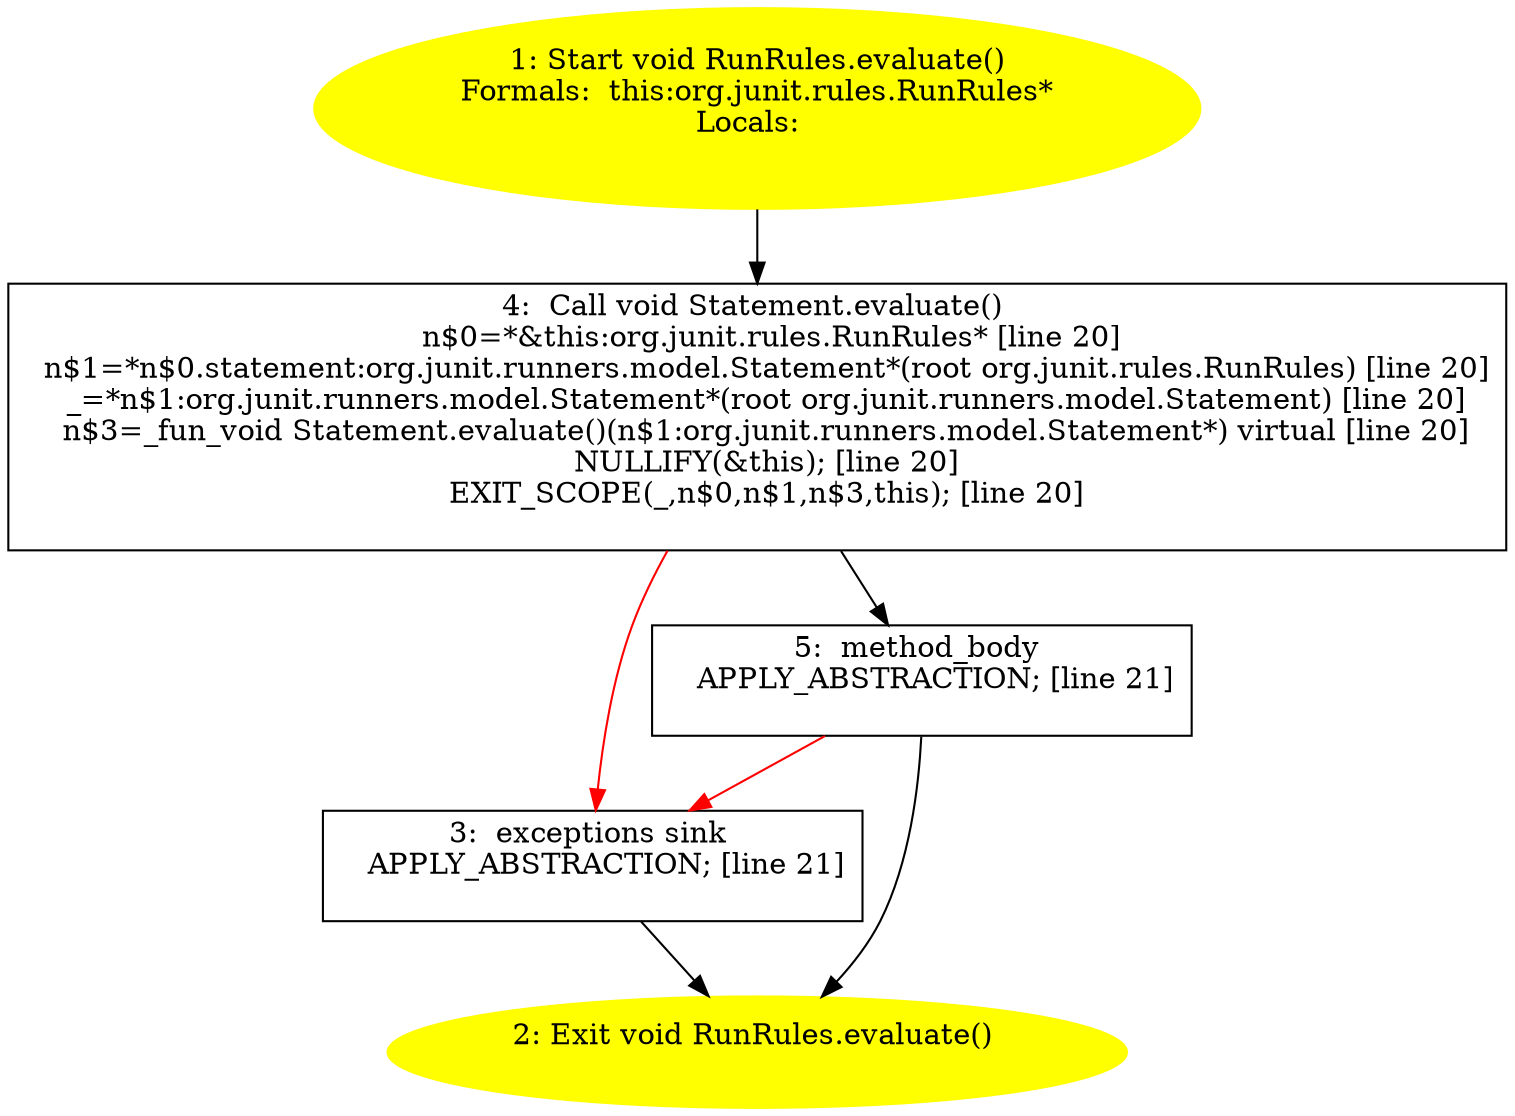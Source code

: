 /* @generated */
digraph cfg {
"org.junit.rules.RunRules.evaluate():void.fc15b31655c79833a9a3d0aa9173cc6e_1" [label="1: Start void RunRules.evaluate()\nFormals:  this:org.junit.rules.RunRules*\nLocals:  \n  " color=yellow style=filled]
	

	 "org.junit.rules.RunRules.evaluate():void.fc15b31655c79833a9a3d0aa9173cc6e_1" -> "org.junit.rules.RunRules.evaluate():void.fc15b31655c79833a9a3d0aa9173cc6e_4" ;
"org.junit.rules.RunRules.evaluate():void.fc15b31655c79833a9a3d0aa9173cc6e_2" [label="2: Exit void RunRules.evaluate() \n  " color=yellow style=filled]
	

"org.junit.rules.RunRules.evaluate():void.fc15b31655c79833a9a3d0aa9173cc6e_3" [label="3:  exceptions sink \n   APPLY_ABSTRACTION; [line 21]\n " shape="box"]
	

	 "org.junit.rules.RunRules.evaluate():void.fc15b31655c79833a9a3d0aa9173cc6e_3" -> "org.junit.rules.RunRules.evaluate():void.fc15b31655c79833a9a3d0aa9173cc6e_2" ;
"org.junit.rules.RunRules.evaluate():void.fc15b31655c79833a9a3d0aa9173cc6e_4" [label="4:  Call void Statement.evaluate() \n   n$0=*&this:org.junit.rules.RunRules* [line 20]\n  n$1=*n$0.statement:org.junit.runners.model.Statement*(root org.junit.rules.RunRules) [line 20]\n  _=*n$1:org.junit.runners.model.Statement*(root org.junit.runners.model.Statement) [line 20]\n  n$3=_fun_void Statement.evaluate()(n$1:org.junit.runners.model.Statement*) virtual [line 20]\n  NULLIFY(&this); [line 20]\n  EXIT_SCOPE(_,n$0,n$1,n$3,this); [line 20]\n " shape="box"]
	

	 "org.junit.rules.RunRules.evaluate():void.fc15b31655c79833a9a3d0aa9173cc6e_4" -> "org.junit.rules.RunRules.evaluate():void.fc15b31655c79833a9a3d0aa9173cc6e_5" ;
	 "org.junit.rules.RunRules.evaluate():void.fc15b31655c79833a9a3d0aa9173cc6e_4" -> "org.junit.rules.RunRules.evaluate():void.fc15b31655c79833a9a3d0aa9173cc6e_3" [color="red" ];
"org.junit.rules.RunRules.evaluate():void.fc15b31655c79833a9a3d0aa9173cc6e_5" [label="5:  method_body \n   APPLY_ABSTRACTION; [line 21]\n " shape="box"]
	

	 "org.junit.rules.RunRules.evaluate():void.fc15b31655c79833a9a3d0aa9173cc6e_5" -> "org.junit.rules.RunRules.evaluate():void.fc15b31655c79833a9a3d0aa9173cc6e_2" ;
	 "org.junit.rules.RunRules.evaluate():void.fc15b31655c79833a9a3d0aa9173cc6e_5" -> "org.junit.rules.RunRules.evaluate():void.fc15b31655c79833a9a3d0aa9173cc6e_3" [color="red" ];
}
